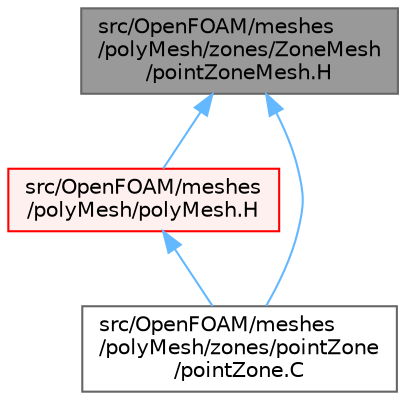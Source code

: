 digraph "src/OpenFOAM/meshes/polyMesh/zones/ZoneMesh/pointZoneMesh.H"
{
 // LATEX_PDF_SIZE
  bgcolor="transparent";
  edge [fontname=Helvetica,fontsize=10,labelfontname=Helvetica,labelfontsize=10];
  node [fontname=Helvetica,fontsize=10,shape=box,height=0.2,width=0.4];
  Node1 [id="Node000001",label="src/OpenFOAM/meshes\l/polyMesh/zones/ZoneMesh\l/pointZoneMesh.H",height=0.2,width=0.4,color="gray40", fillcolor="grey60", style="filled", fontcolor="black",tooltip="Foam::pointZoneMesh."];
  Node1 -> Node2 [id="edge1_Node000001_Node000002",dir="back",color="steelblue1",style="solid",tooltip=" "];
  Node2 [id="Node000002",label="src/OpenFOAM/meshes\l/polyMesh/polyMesh.H",height=0.2,width=0.4,color="red", fillcolor="#FFF0F0", style="filled",URL="$polyMesh_8H.html",tooltip=" "];
  Node2 -> Node868 [id="edge2_Node000002_Node000868",dir="back",color="steelblue1",style="solid",tooltip=" "];
  Node868 [id="Node000868",label="src/OpenFOAM/meshes\l/polyMesh/zones/pointZone\l/pointZone.C",height=0.2,width=0.4,color="grey40", fillcolor="white", style="filled",URL="$pointZone_8C.html",tooltip=" "];
  Node1 -> Node868 [id="edge3_Node000001_Node000868",dir="back",color="steelblue1",style="solid",tooltip=" "];
}
